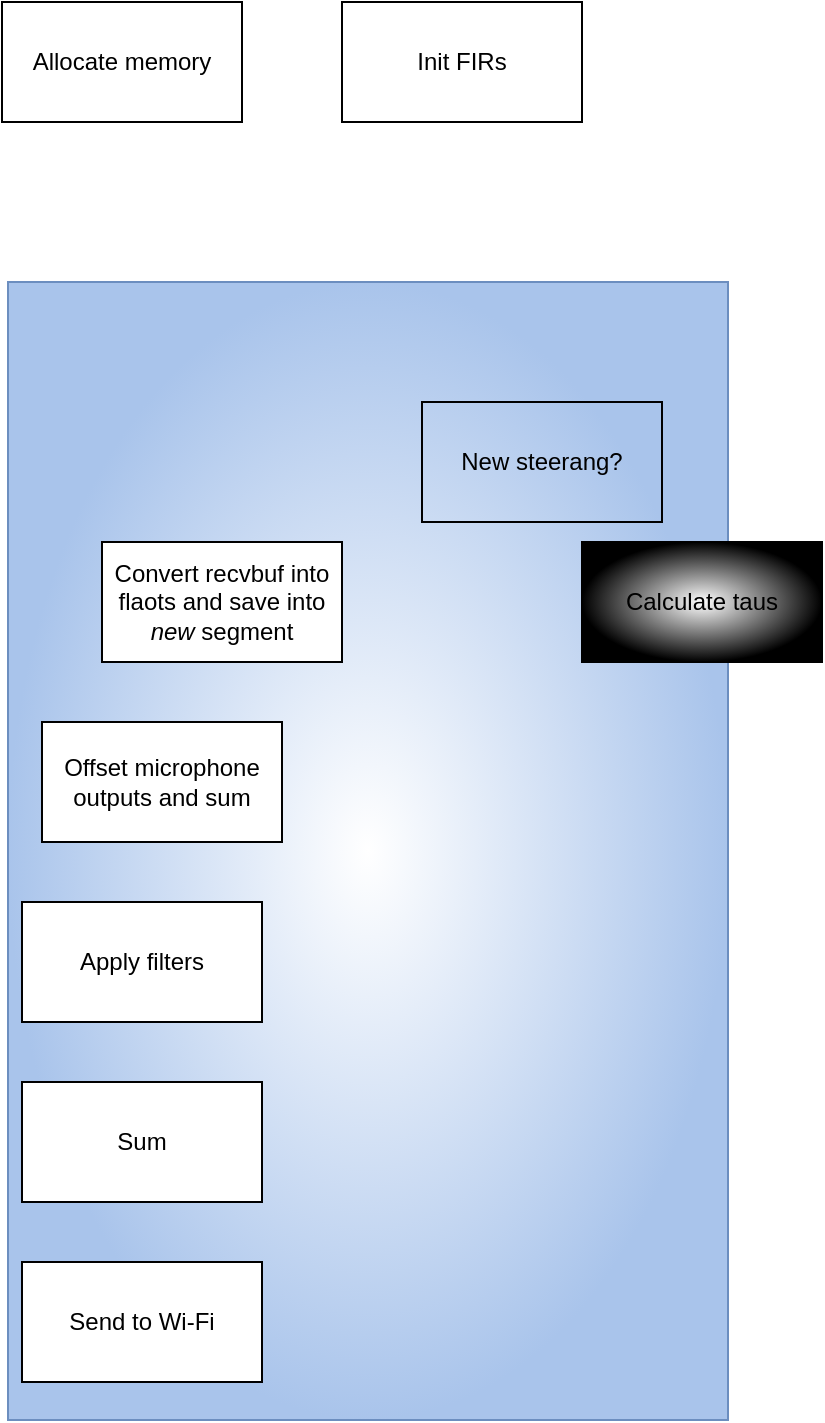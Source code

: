 <mxfile version="23.1.5" type="device">
  <diagram name="Page-1" id="Pa9TVSYtm_iYfy2kCwI0">
    <mxGraphModel dx="1434" dy="774" grid="1" gridSize="10" guides="1" tooltips="1" connect="1" arrows="1" fold="1" page="1" pageScale="1" pageWidth="850" pageHeight="1100" math="0" shadow="0">
      <root>
        <mxCell id="0" />
        <mxCell id="1" parent="0" />
        <mxCell id="2FvYg6UTg0E8wmLteY33-11" value="" style="rounded=0;whiteSpace=wrap;html=1;fillColor=#FFFFFF;strokeColor=#6c8ebf;gradientDirection=radial;gradientColor=#A9C4EB;" vertex="1" parent="1">
          <mxGeometry x="243" y="180" width="360" height="569" as="geometry" />
        </mxCell>
        <mxCell id="2FvYg6UTg0E8wmLteY33-1" value="Convert recvbuf into flaots and save into &lt;i&gt;new&lt;/i&gt;&amp;nbsp;segment" style="rounded=0;whiteSpace=wrap;html=1;" vertex="1" parent="1">
          <mxGeometry x="290" y="310" width="120" height="60" as="geometry" />
        </mxCell>
        <mxCell id="2FvYg6UTg0E8wmLteY33-2" value="Allocate memory" style="rounded=0;whiteSpace=wrap;html=1;" vertex="1" parent="1">
          <mxGeometry x="240" y="40" width="120" height="60" as="geometry" />
        </mxCell>
        <mxCell id="2FvYg6UTg0E8wmLteY33-3" value="Init FIRs" style="rounded=0;whiteSpace=wrap;html=1;" vertex="1" parent="1">
          <mxGeometry x="410" y="40" width="120" height="60" as="geometry" />
        </mxCell>
        <mxCell id="2FvYg6UTg0E8wmLteY33-4" value="New steerang?" style="rounded=0;whiteSpace=wrap;html=1;fillStyle=auto;fillColor=none;" vertex="1" parent="1">
          <mxGeometry x="450" y="240" width="120" height="60" as="geometry" />
        </mxCell>
        <mxCell id="2FvYg6UTg0E8wmLteY33-6" value="Calculate taus" style="rounded=0;whiteSpace=wrap;html=1;gradientColor=default;gradientDirection=radial;" vertex="1" parent="1">
          <mxGeometry x="530" y="310" width="120" height="60" as="geometry" />
        </mxCell>
        <mxCell id="2FvYg6UTg0E8wmLteY33-7" value="Offset microphone outputs and sum" style="rounded=0;whiteSpace=wrap;html=1;" vertex="1" parent="1">
          <mxGeometry x="260" y="400" width="120" height="60" as="geometry" />
        </mxCell>
        <mxCell id="2FvYg6UTg0E8wmLteY33-8" value="Apply filters" style="rounded=0;whiteSpace=wrap;html=1;" vertex="1" parent="1">
          <mxGeometry x="250" y="490" width="120" height="60" as="geometry" />
        </mxCell>
        <mxCell id="2FvYg6UTg0E8wmLteY33-9" value="Sum" style="rounded=0;whiteSpace=wrap;html=1;" vertex="1" parent="1">
          <mxGeometry x="250" y="580" width="120" height="60" as="geometry" />
        </mxCell>
        <mxCell id="2FvYg6UTg0E8wmLteY33-10" value="Send to Wi-Fi" style="rounded=0;whiteSpace=wrap;html=1;" vertex="1" parent="1">
          <mxGeometry x="250" y="670" width="120" height="60" as="geometry" />
        </mxCell>
      </root>
    </mxGraphModel>
  </diagram>
</mxfile>
